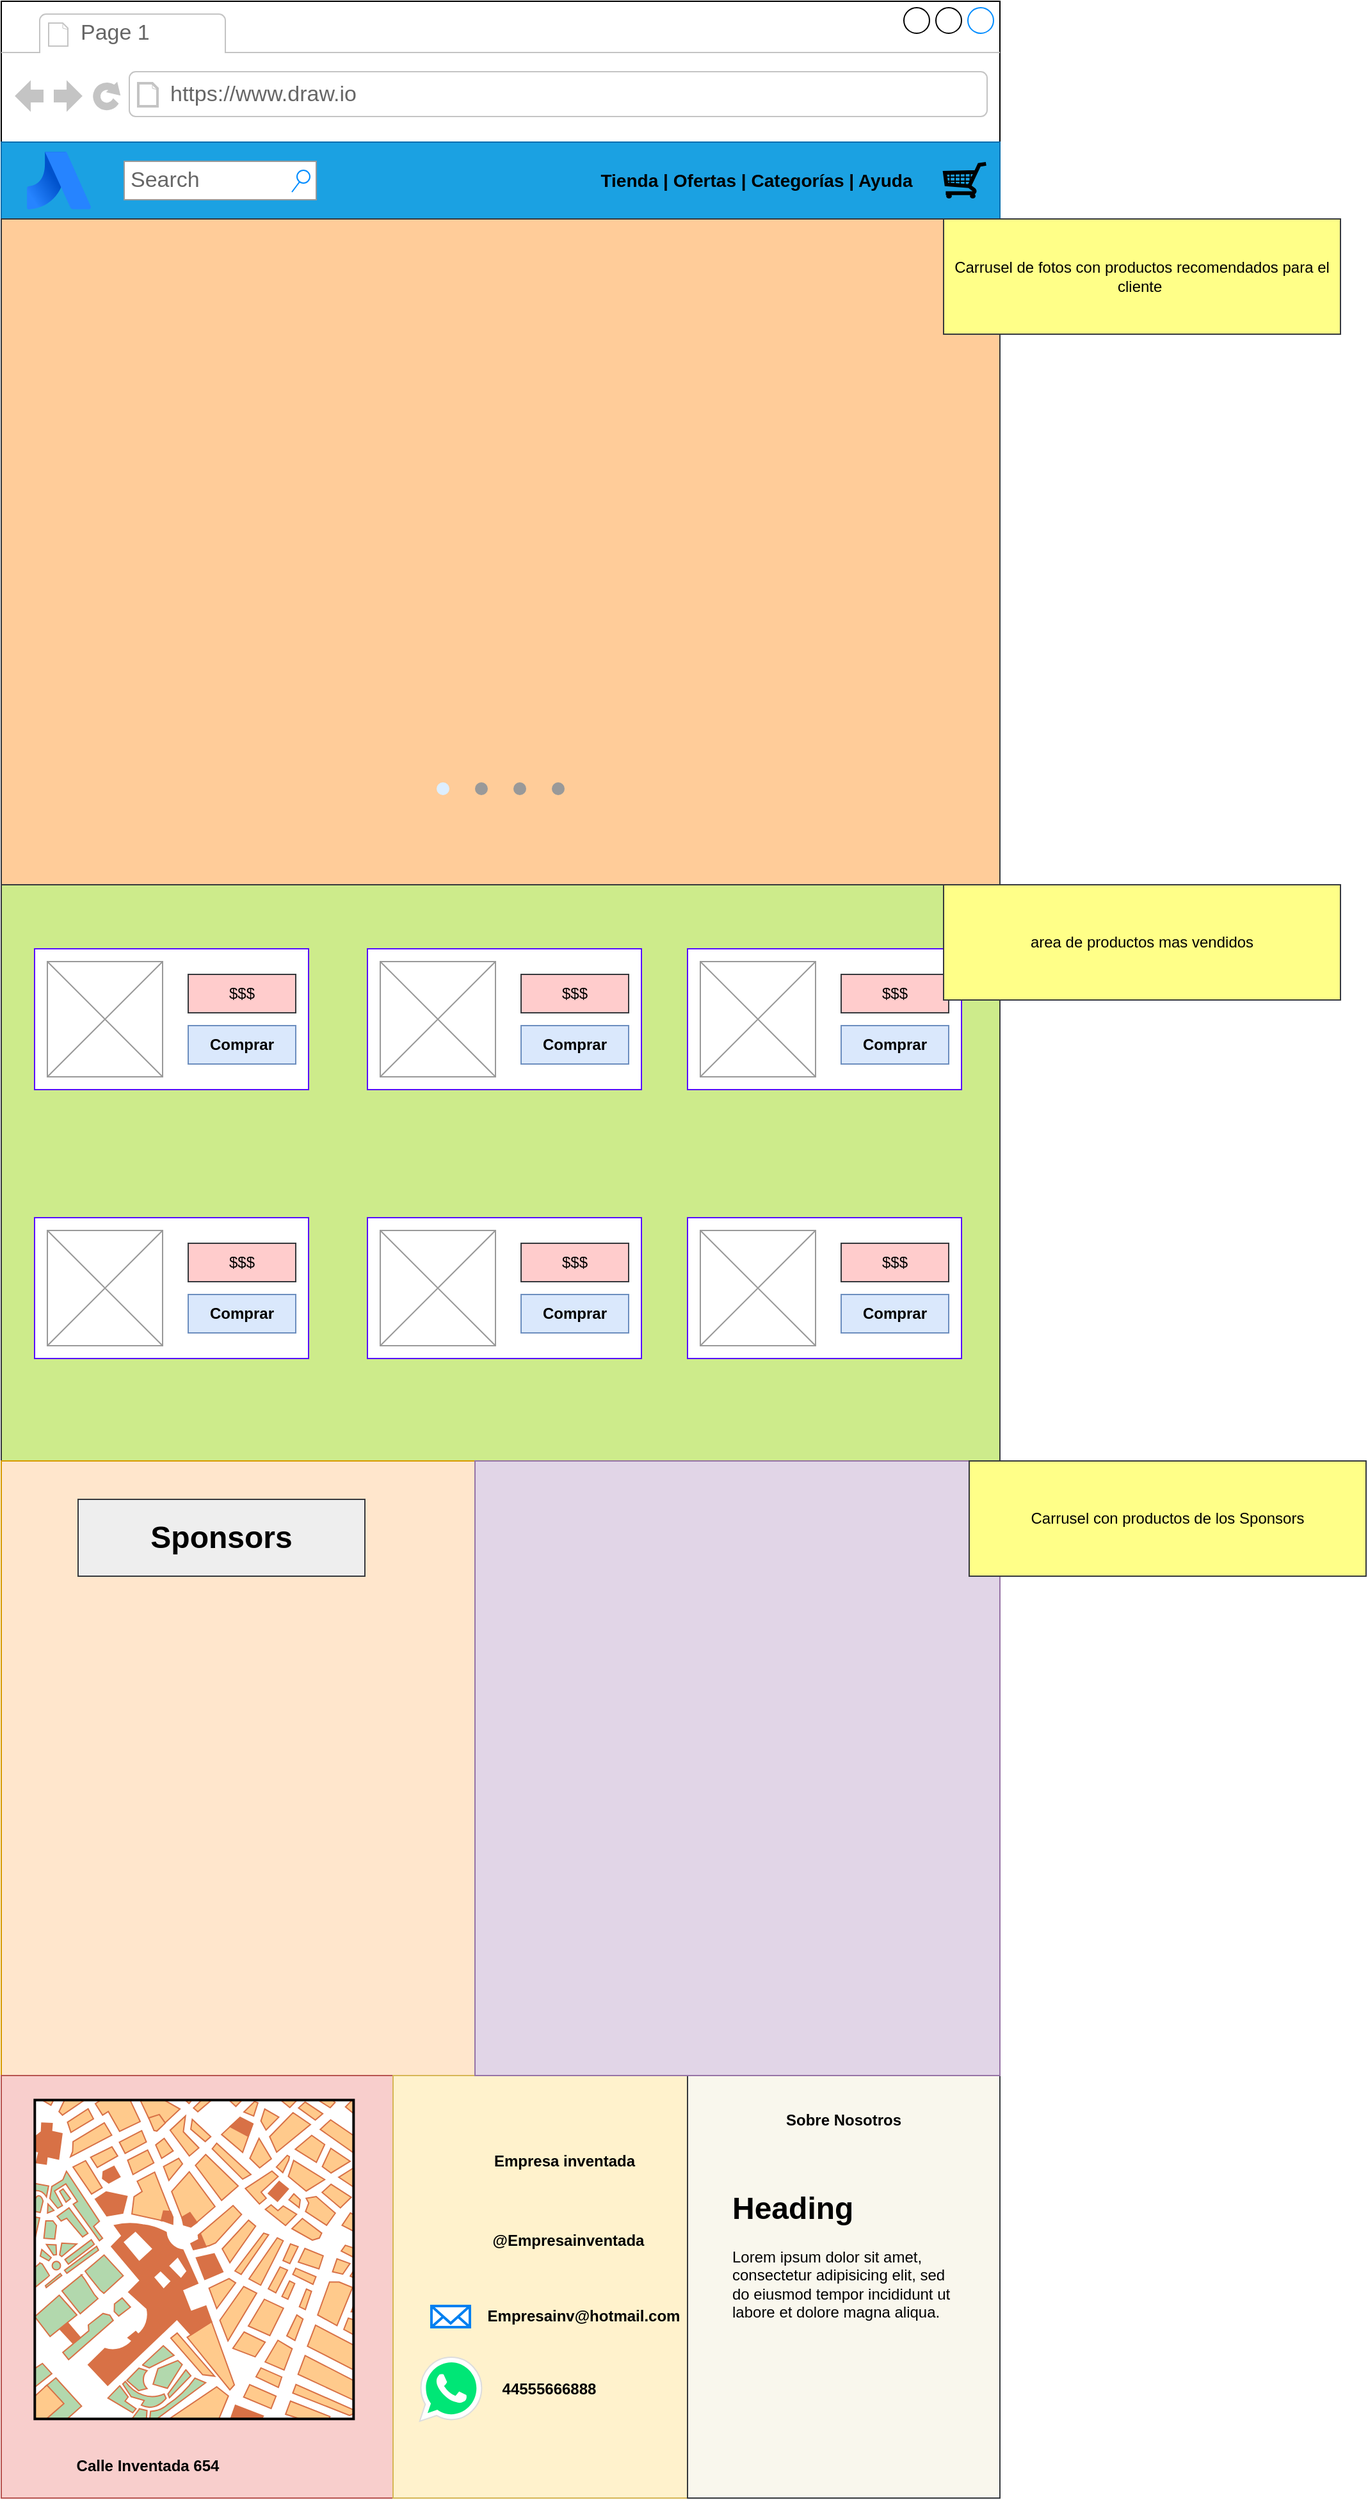 <mxfile version="20.3.6" type="device" pages="2"><diagram id="a4mYpjgTKWFtimoF_nJi" name="Página-1"><mxGraphModel dx="2061" dy="1122" grid="1" gridSize="10" guides="1" tooltips="1" connect="1" arrows="1" fold="1" page="1" pageScale="1" pageWidth="827" pageHeight="1169" math="0" shadow="0"><root><mxCell id="0"/><mxCell id="1" parent="0"/><mxCell id="U2S2tDdE5_V71Ee8Lnu6-1" value="" style="strokeWidth=1;shadow=0;dashed=0;align=center;html=1;shape=mxgraph.mockup.containers.browserWindow;rSize=0;strokeColor2=#008cff;strokeColor3=#c4c4c4;mainText=,;recursiveResize=0;aspect=fixed;" parent="1" vertex="1"><mxGeometry x="34" y="40" width="780" height="1950" as="geometry"/></mxCell><mxCell id="U2S2tDdE5_V71Ee8Lnu6-2" value="Page 1" style="strokeWidth=1;shadow=0;dashed=0;align=center;html=1;shape=mxgraph.mockup.containers.anchor;fontSize=17;fontColor=#666666;align=left;" parent="U2S2tDdE5_V71Ee8Lnu6-1" vertex="1"><mxGeometry x="60" y="12" width="110" height="26" as="geometry"/></mxCell><mxCell id="U2S2tDdE5_V71Ee8Lnu6-3" value="https://www.draw.io" style="strokeWidth=1;shadow=0;dashed=0;align=center;html=1;shape=mxgraph.mockup.containers.anchor;rSize=0;fontSize=17;fontColor=#666666;align=left;" parent="U2S2tDdE5_V71Ee8Lnu6-1" vertex="1"><mxGeometry x="130" y="60" width="250" height="26" as="geometry"/></mxCell><mxCell id="U2S2tDdE5_V71Ee8Lnu6-7" value="" style="rounded=0;whiteSpace=wrap;html=1;fillColor=#1ba1e2;strokeColor=#006EAF;shadow=0;sketch=0;fontColor=#ffffff;" parent="U2S2tDdE5_V71Ee8Lnu6-1" vertex="1"><mxGeometry y="110" width="780" height="60" as="geometry"/></mxCell><mxCell id="U2S2tDdE5_V71Ee8Lnu6-8" value="" style="image;image=img/lib/atlassian/Stride_Logo.svg;shadow=0;sketch=0;strokeColor=default;fillColor=#0000FF;gradientColor=default;" parent="U2S2tDdE5_V71Ee8Lnu6-1" vertex="1"><mxGeometry x="20" y="117.5" width="50" height="45" as="geometry"/></mxCell><mxCell id="U2S2tDdE5_V71Ee8Lnu6-14" value="" style="rounded=0;whiteSpace=wrap;html=1;shadow=0;sketch=0;strokeColor=#36393d;fillColor=#ffcc99;" parent="U2S2tDdE5_V71Ee8Lnu6-1" vertex="1"><mxGeometry y="170" width="780" height="520" as="geometry"/></mxCell><mxCell id="U2S2tDdE5_V71Ee8Lnu6-17" value="" style="rounded=0;whiteSpace=wrap;html=1;shadow=0;sketch=0;strokeColor=#36393d;fillColor=#cdeb8b;" parent="U2S2tDdE5_V71Ee8Lnu6-1" vertex="1"><mxGeometry y="690" width="780" height="450" as="geometry"/></mxCell><mxCell id="U2S2tDdE5_V71Ee8Lnu6-19" value="" style="rounded=0;whiteSpace=wrap;html=1;shadow=0;sketch=0;strokeColor=#570FFF;fontColor=#000000;fillColor=#FFFFFF;gradientColor=#FFFFFF;" parent="U2S2tDdE5_V71Ee8Lnu6-1" vertex="1"><mxGeometry x="26" y="740" width="214" height="110" as="geometry"/></mxCell><mxCell id="U2S2tDdE5_V71Ee8Lnu6-20" value="" style="rounded=0;whiteSpace=wrap;html=1;shadow=0;sketch=0;strokeColor=#570FFF;fontColor=#000000;fillColor=#FFFFFF;gradientColor=#FFFFFF;" parent="U2S2tDdE5_V71Ee8Lnu6-1" vertex="1"><mxGeometry x="286" y="740" width="214" height="110" as="geometry"/></mxCell><mxCell id="U2S2tDdE5_V71Ee8Lnu6-21" value="" style="rounded=0;whiteSpace=wrap;html=1;shadow=0;sketch=0;strokeColor=#570FFF;fontColor=#000000;fillColor=#FFFFFF;gradientColor=#FFFFFF;" parent="U2S2tDdE5_V71Ee8Lnu6-1" vertex="1"><mxGeometry x="26" y="950" width="214" height="110" as="geometry"/></mxCell><mxCell id="U2S2tDdE5_V71Ee8Lnu6-22" value="" style="rounded=0;whiteSpace=wrap;html=1;shadow=0;sketch=0;strokeColor=#570FFF;fontColor=#000000;fillColor=#FFFFFF;gradientColor=#FFFFFF;" parent="U2S2tDdE5_V71Ee8Lnu6-1" vertex="1"><mxGeometry x="286" y="950" width="214" height="110" as="geometry"/></mxCell><mxCell id="U2S2tDdE5_V71Ee8Lnu6-23" value="" style="rounded=0;whiteSpace=wrap;html=1;shadow=0;sketch=0;strokeColor=#570FFF;fontColor=#000000;fillColor=#FFFFFF;gradientColor=#FFFFFF;" parent="U2S2tDdE5_V71Ee8Lnu6-1" vertex="1"><mxGeometry x="536" y="740" width="214" height="110" as="geometry"/></mxCell><mxCell id="U2S2tDdE5_V71Ee8Lnu6-24" value="" style="rounded=0;whiteSpace=wrap;html=1;shadow=0;sketch=0;strokeColor=#570FFF;fontColor=#000000;fillColor=#FFFFFF;gradientColor=#FFFFFF;" parent="U2S2tDdE5_V71Ee8Lnu6-1" vertex="1"><mxGeometry x="536" y="950" width="214" height="110" as="geometry"/></mxCell><mxCell id="U2S2tDdE5_V71Ee8Lnu6-27" value="" style="verticalLabelPosition=bottom;shadow=0;dashed=0;align=center;html=1;verticalAlign=top;strokeWidth=1;shape=mxgraph.mockup.graphics.simpleIcon;strokeColor=#999999;sketch=0;fontColor=#000000;fillColor=#FFFFFF;gradientColor=#FFFFFF;aspect=fixed;" parent="U2S2tDdE5_V71Ee8Lnu6-1" vertex="1"><mxGeometry x="36" y="750" width="90" height="90" as="geometry"/></mxCell><mxCell id="U2S2tDdE5_V71Ee8Lnu6-28" value="" style="verticalLabelPosition=bottom;shadow=0;dashed=0;align=center;html=1;verticalAlign=top;strokeWidth=1;shape=mxgraph.mockup.graphics.simpleIcon;strokeColor=#999999;sketch=0;fontColor=#000000;fillColor=#FFFFFF;gradientColor=#FFFFFF;aspect=fixed;" parent="U2S2tDdE5_V71Ee8Lnu6-1" vertex="1"><mxGeometry x="36" y="960" width="90" height="90" as="geometry"/></mxCell><mxCell id="U2S2tDdE5_V71Ee8Lnu6-29" value="" style="verticalLabelPosition=bottom;shadow=0;dashed=0;align=center;html=1;verticalAlign=top;strokeWidth=1;shape=mxgraph.mockup.graphics.simpleIcon;strokeColor=#999999;sketch=0;fontColor=#000000;fillColor=#FFFFFF;gradientColor=#FFFFFF;aspect=fixed;" parent="U2S2tDdE5_V71Ee8Lnu6-1" vertex="1"><mxGeometry x="296" y="750" width="90" height="90" as="geometry"/></mxCell><mxCell id="U2S2tDdE5_V71Ee8Lnu6-30" value="" style="verticalLabelPosition=bottom;shadow=0;dashed=0;align=center;html=1;verticalAlign=top;strokeWidth=1;shape=mxgraph.mockup.graphics.simpleIcon;strokeColor=#999999;sketch=0;fontColor=#000000;fillColor=#FFFFFF;gradientColor=#FFFFFF;aspect=fixed;" parent="U2S2tDdE5_V71Ee8Lnu6-1" vertex="1"><mxGeometry x="296" y="960" width="90" height="90" as="geometry"/></mxCell><mxCell id="U2S2tDdE5_V71Ee8Lnu6-31" value="" style="verticalLabelPosition=bottom;shadow=0;dashed=0;align=center;html=1;verticalAlign=top;strokeWidth=1;shape=mxgraph.mockup.graphics.simpleIcon;strokeColor=#999999;sketch=0;fontColor=#000000;fillColor=#FFFFFF;gradientColor=#FFFFFF;aspect=fixed;" parent="U2S2tDdE5_V71Ee8Lnu6-1" vertex="1"><mxGeometry x="546" y="750" width="90" height="90" as="geometry"/></mxCell><mxCell id="U2S2tDdE5_V71Ee8Lnu6-32" value="" style="verticalLabelPosition=bottom;shadow=0;dashed=0;align=center;html=1;verticalAlign=top;strokeWidth=1;shape=mxgraph.mockup.graphics.simpleIcon;strokeColor=#999999;sketch=0;fontColor=#000000;fillColor=#FFFFFF;gradientColor=#FFFFFF;aspect=fixed;" parent="U2S2tDdE5_V71Ee8Lnu6-1" vertex="1"><mxGeometry x="546" y="960" width="90" height="90" as="geometry"/></mxCell><mxCell id="U2S2tDdE5_V71Ee8Lnu6-34" value="$$$" style="rounded=0;whiteSpace=wrap;html=1;shadow=0;sketch=0;strokeColor=#36393d;fillColor=#ffcccc;" parent="U2S2tDdE5_V71Ee8Lnu6-1" vertex="1"><mxGeometry x="146" y="760" width="84" height="30" as="geometry"/></mxCell><mxCell id="U2S2tDdE5_V71Ee8Lnu6-35" value="$$$" style="rounded=0;whiteSpace=wrap;html=1;shadow=0;sketch=0;strokeColor=#36393d;fillColor=#ffcccc;" parent="U2S2tDdE5_V71Ee8Lnu6-1" vertex="1"><mxGeometry x="146" y="970" width="84" height="30" as="geometry"/></mxCell><mxCell id="U2S2tDdE5_V71Ee8Lnu6-36" value="$$$" style="rounded=0;whiteSpace=wrap;html=1;shadow=0;sketch=0;strokeColor=#36393d;fillColor=#ffcccc;" parent="U2S2tDdE5_V71Ee8Lnu6-1" vertex="1"><mxGeometry x="406" y="760" width="84" height="30" as="geometry"/></mxCell><mxCell id="U2S2tDdE5_V71Ee8Lnu6-37" value="$$$" style="rounded=0;whiteSpace=wrap;html=1;shadow=0;sketch=0;strokeColor=#36393d;fillColor=#ffcccc;" parent="U2S2tDdE5_V71Ee8Lnu6-1" vertex="1"><mxGeometry x="406" y="970" width="84" height="30" as="geometry"/></mxCell><mxCell id="U2S2tDdE5_V71Ee8Lnu6-38" value="$$$" style="rounded=0;whiteSpace=wrap;html=1;shadow=0;sketch=0;strokeColor=#36393d;fillColor=#ffcccc;" parent="U2S2tDdE5_V71Ee8Lnu6-1" vertex="1"><mxGeometry x="656" y="760" width="84" height="30" as="geometry"/></mxCell><mxCell id="U2S2tDdE5_V71Ee8Lnu6-39" value="$$$" style="rounded=0;whiteSpace=wrap;html=1;shadow=0;sketch=0;strokeColor=#36393d;fillColor=#ffcccc;" parent="U2S2tDdE5_V71Ee8Lnu6-1" vertex="1"><mxGeometry x="656" y="970" width="84" height="30" as="geometry"/></mxCell><mxCell id="U2S2tDdE5_V71Ee8Lnu6-41" value="" style="verticalLabelPosition=bottom;shadow=0;dashed=0;align=center;html=1;verticalAlign=top;strokeWidth=1;shape=mxgraph.mockup.misc.shoppingCart;strokeColor=#000000;sketch=0;fontColor=#000000;fillColor=#FFFFFF;gradientColor=#FFFFFF;" parent="U2S2tDdE5_V71Ee8Lnu6-1" vertex="1"><mxGeometry x="736" y="126.25" width="34" height="27.5" as="geometry"/></mxCell><mxCell id="U2S2tDdE5_V71Ee8Lnu6-42" value="" style="rounded=0;whiteSpace=wrap;html=1;shadow=0;sketch=0;fillColor=#ffe6cc;strokeColor=#d79b00;" parent="U2S2tDdE5_V71Ee8Lnu6-1" vertex="1"><mxGeometry y="1140" width="780" height="480" as="geometry"/></mxCell><mxCell id="U2S2tDdE5_V71Ee8Lnu6-43" value="" style="rounded=0;whiteSpace=wrap;html=1;shadow=0;sketch=0;strokeColor=#b85450;fillColor=#f8cecc;" parent="U2S2tDdE5_V71Ee8Lnu6-1" vertex="1"><mxGeometry y="1620" width="780" height="330" as="geometry"/></mxCell><mxCell id="U2S2tDdE5_V71Ee8Lnu6-44" value="" style="verticalLabelPosition=bottom;shadow=0;dashed=0;align=center;html=1;verticalAlign=top;strokeWidth=1;shape=mxgraph.mockup.misc.map;sketch=0;strokeColor=#000000;fontColor=#000000;fillColor=#FFFFFF;gradientColor=#FFFFFF;" parent="U2S2tDdE5_V71Ee8Lnu6-1" vertex="1"><mxGeometry x="26" y="1639" width="250" height="250" as="geometry"/></mxCell><mxCell id="U2S2tDdE5_V71Ee8Lnu6-45" value="" style="rounded=0;whiteSpace=wrap;html=1;shadow=0;sketch=0;strokeColor=#d6b656;fillColor=#fff2cc;" parent="U2S2tDdE5_V71Ee8Lnu6-1" vertex="1"><mxGeometry x="306" y="1620" width="474" height="330" as="geometry"/></mxCell><mxCell id="8mQyk6jewDkDxb8WkzHs-1" value="&lt;b&gt;Comprar&lt;/b&gt;" style="rounded=0;whiteSpace=wrap;html=1;fillColor=#dae8fc;strokeColor=#6c8ebf;" parent="U2S2tDdE5_V71Ee8Lnu6-1" vertex="1"><mxGeometry x="656" y="800" width="84" height="30" as="geometry"/></mxCell><mxCell id="8mQyk6jewDkDxb8WkzHs-3" value="&lt;b&gt;Comprar&lt;/b&gt;" style="rounded=0;whiteSpace=wrap;html=1;fillColor=#dae8fc;strokeColor=#6c8ebf;" parent="U2S2tDdE5_V71Ee8Lnu6-1" vertex="1"><mxGeometry x="406" y="800" width="84" height="30" as="geometry"/></mxCell><mxCell id="8mQyk6jewDkDxb8WkzHs-4" value="&lt;b&gt;Comprar&lt;/b&gt;" style="rounded=0;whiteSpace=wrap;html=1;fillColor=#dae8fc;strokeColor=#6c8ebf;" parent="U2S2tDdE5_V71Ee8Lnu6-1" vertex="1"><mxGeometry x="146" y="800" width="84" height="30" as="geometry"/></mxCell><mxCell id="8mQyk6jewDkDxb8WkzHs-5" value="&lt;b&gt;Comprar&lt;/b&gt;" style="rounded=0;whiteSpace=wrap;html=1;fillColor=#dae8fc;strokeColor=#6c8ebf;" parent="U2S2tDdE5_V71Ee8Lnu6-1" vertex="1"><mxGeometry x="146" y="1010" width="84" height="30" as="geometry"/></mxCell><mxCell id="8mQyk6jewDkDxb8WkzHs-6" value="&lt;b&gt;Comprar&lt;/b&gt;" style="rounded=0;whiteSpace=wrap;html=1;fillColor=#dae8fc;strokeColor=#6c8ebf;" parent="U2S2tDdE5_V71Ee8Lnu6-1" vertex="1"><mxGeometry x="406" y="1010" width="84" height="30" as="geometry"/></mxCell><mxCell id="8mQyk6jewDkDxb8WkzHs-7" value="&lt;b&gt;Comprar&lt;/b&gt;" style="rounded=0;whiteSpace=wrap;html=1;fillColor=#dae8fc;strokeColor=#6c8ebf;" parent="U2S2tDdE5_V71Ee8Lnu6-1" vertex="1"><mxGeometry x="656" y="1010" width="84" height="30" as="geometry"/></mxCell><mxCell id="8mQyk6jewDkDxb8WkzHs-8" value="" style="shape=image;html=1;verticalAlign=top;verticalLabelPosition=bottom;labelBackgroundColor=#ffffff;imageAspect=0;aspect=fixed;image=https://cdn1.iconfinder.com/data/icons/social-media-2285/512/Colored_Facebook3_svg-128.png" parent="U2S2tDdE5_V71Ee8Lnu6-1" vertex="1"><mxGeometry x="334" y="1670" width="34" height="34" as="geometry"/></mxCell><mxCell id="8mQyk6jewDkDxb8WkzHs-9" value="" style="shape=image;html=1;verticalAlign=top;verticalLabelPosition=bottom;labelBackgroundColor=#ffffff;imageAspect=0;aspect=fixed;image=https://cdn3.iconfinder.com/data/icons/2018-social-media-logotypes/1000/2018_social_media_popular_app_logo_instagram-128.png" parent="U2S2tDdE5_V71Ee8Lnu6-1" vertex="1"><mxGeometry x="334" y="1730" width="38" height="38" as="geometry"/></mxCell><mxCell id="OIxrFdtnJdcfv40YGBe1-1" value="" style="verticalLabelPosition=bottom;shadow=0;dashed=0;align=center;html=1;verticalAlign=top;strokeWidth=1;shape=mxgraph.mockup.navigation.pageControl;fillColor=#999999;strokeColor=#ddeeff;" parent="U2S2tDdE5_V71Ee8Lnu6-1" vertex="1"><mxGeometry x="340" y="600" width="100" height="30" as="geometry"/></mxCell><mxCell id="OIxrFdtnJdcfv40YGBe1-3" value="&lt;b&gt;Empresa inventada&lt;/b&gt;" style="text;html=1;strokeColor=none;fillColor=none;align=center;verticalAlign=middle;whiteSpace=wrap;rounded=0;" parent="U2S2tDdE5_V71Ee8Lnu6-1" vertex="1"><mxGeometry x="380" y="1672" width="120" height="30" as="geometry"/></mxCell><mxCell id="OIxrFdtnJdcfv40YGBe1-4" value="&lt;b&gt;@Empresainventada&lt;/b&gt;" style="text;html=1;strokeColor=none;fillColor=none;align=center;verticalAlign=middle;whiteSpace=wrap;rounded=0;" parent="U2S2tDdE5_V71Ee8Lnu6-1" vertex="1"><mxGeometry x="386" y="1734" width="114" height="30" as="geometry"/></mxCell><mxCell id="OIxrFdtnJdcfv40YGBe1-5" value="&lt;h3 style=&quot;color: rgb(255, 255, 255);&quot;&gt;&lt;font color=&quot;#000000&quot;&gt;Tienda | Ofertas | Categorías | Ayuda&lt;/font&gt;&lt;/h3&gt;" style="text;html=1;strokeColor=none;fillColor=none;align=center;verticalAlign=middle;whiteSpace=wrap;rounded=0;" parent="U2S2tDdE5_V71Ee8Lnu6-1" vertex="1"><mxGeometry x="430" y="121.88" width="320" height="36.25" as="geometry"/></mxCell><mxCell id="s-TnAAjZtrkFu3ykckID-22" value="&lt;h1&gt;Sponsors&lt;/h1&gt;" style="rounded=0;whiteSpace=wrap;html=1;fillColor=#eeeeee;strokeColor=#36393d;" parent="U2S2tDdE5_V71Ee8Lnu6-1" vertex="1"><mxGeometry x="60" y="1170" width="224" height="60" as="geometry"/></mxCell><mxCell id="s-TnAAjZtrkFu3ykckID-23" value="" style="shape=image;html=1;verticalAlign=top;verticalLabelPosition=bottom;labelBackgroundColor=#ffffff;imageAspect=0;aspect=fixed;image=https://cdn1.iconfinder.com/data/icons/KDE_Crystal_Diamond_2.5_Classical_Mod/128x128/apps/kcmprocessor.png" parent="U2S2tDdE5_V71Ee8Lnu6-1" vertex="1"><mxGeometry x="26" y="1260" width="128" height="128" as="geometry"/></mxCell><mxCell id="s-TnAAjZtrkFu3ykckID-25" value="" style="shape=image;html=1;verticalAlign=top;verticalLabelPosition=bottom;labelBackgroundColor=#ffffff;imageAspect=0;aspect=fixed;image=https://cdn1.iconfinder.com/data/icons/KDE_Crystal_Diamond_2.5_Classical_Mod/128x128/apps/kcmprocessor.png" parent="U2S2tDdE5_V71Ee8Lnu6-1" vertex="1"><mxGeometry x="206" y="1260" width="128" height="128" as="geometry"/></mxCell><mxCell id="s-TnAAjZtrkFu3ykckID-27" value="" style="shape=image;html=1;verticalAlign=top;verticalLabelPosition=bottom;labelBackgroundColor=#ffffff;imageAspect=0;aspect=fixed;image=https://cdn1.iconfinder.com/data/icons/KDE_Crystal_Diamond_2.5_Classical_Mod/128x128/apps/kcmprocessor.png" parent="U2S2tDdE5_V71Ee8Lnu6-1" vertex="1"><mxGeometry x="26" y="1430" width="128" height="128" as="geometry"/></mxCell><mxCell id="s-TnAAjZtrkFu3ykckID-28" value="" style="shape=image;html=1;verticalAlign=top;verticalLabelPosition=bottom;labelBackgroundColor=#ffffff;imageAspect=0;aspect=fixed;image=https://cdn1.iconfinder.com/data/icons/KDE_Crystal_Diamond_2.5_Classical_Mod/128x128/apps/kcmprocessor.png" parent="U2S2tDdE5_V71Ee8Lnu6-1" vertex="1"><mxGeometry x="202" y="1430" width="128" height="128" as="geometry"/></mxCell><mxCell id="s-TnAAjZtrkFu3ykckID-32" value="" style="rounded=0;whiteSpace=wrap;html=1;fillColor=#f9f7ed;strokeColor=#36393d;" parent="U2S2tDdE5_V71Ee8Lnu6-1" vertex="1"><mxGeometry x="536" y="1620" width="244" height="330" as="geometry"/></mxCell><mxCell id="s-TnAAjZtrkFu3ykckID-33" value="" style="html=1;verticalLabelPosition=bottom;align=center;labelBackgroundColor=#ffffff;verticalAlign=top;strokeWidth=2;strokeColor=#0080F0;shadow=0;dashed=0;shape=mxgraph.ios7.icons.mail;" parent="U2S2tDdE5_V71Ee8Lnu6-1" vertex="1"><mxGeometry x="336" y="1800" width="30" height="16.5" as="geometry"/></mxCell><mxCell id="s-TnAAjZtrkFu3ykckID-34" value="&lt;b&gt;Empresainv@hotmail.com&lt;/b&gt;" style="text;html=1;strokeColor=none;fillColor=none;align=center;verticalAlign=middle;whiteSpace=wrap;rounded=0;" parent="U2S2tDdE5_V71Ee8Lnu6-1" vertex="1"><mxGeometry x="380" y="1793.25" width="150" height="30" as="geometry"/></mxCell><mxCell id="s-TnAAjZtrkFu3ykckID-36" value="" style="dashed=0;outlineConnect=0;html=1;align=center;labelPosition=center;verticalLabelPosition=bottom;verticalAlign=top;shape=mxgraph.weblogos.whatsapp;fillColor=#00E676;strokeColor=#dddddd" parent="U2S2tDdE5_V71Ee8Lnu6-1" vertex="1"><mxGeometry x="326.8" y="1840" width="48.4" height="50" as="geometry"/></mxCell><mxCell id="s-TnAAjZtrkFu3ykckID-37" value="&lt;b&gt;44555666888&lt;/b&gt;" style="text;html=1;strokeColor=none;fillColor=none;align=center;verticalAlign=middle;whiteSpace=wrap;rounded=0;" parent="U2S2tDdE5_V71Ee8Lnu6-1" vertex="1"><mxGeometry x="386" y="1850" width="84" height="30" as="geometry"/></mxCell><mxCell id="s-TnAAjZtrkFu3ykckID-38" value="Sobre Nosotros" style="text;html=1;strokeColor=none;fillColor=none;align=center;verticalAlign=middle;whiteSpace=wrap;rounded=0;fontStyle=1" parent="U2S2tDdE5_V71Ee8Lnu6-1" vertex="1"><mxGeometry x="556" y="1640" width="204" height="30" as="geometry"/></mxCell><mxCell id="s-TnAAjZtrkFu3ykckID-39" value="&lt;h1&gt;Heading&lt;/h1&gt;&lt;p&gt;Lorem ipsum dolor sit amet, consectetur adipisicing elit, sed do eiusmod tempor incididunt ut labore et dolore magna aliqua.&lt;/p&gt;" style="text;html=1;strokeColor=none;fillColor=none;spacing=5;spacingTop=-20;whiteSpace=wrap;overflow=hidden;rounded=0;" parent="U2S2tDdE5_V71Ee8Lnu6-1" vertex="1"><mxGeometry x="566" y="1704" width="190" height="120" as="geometry"/></mxCell><mxCell id="s-TnAAjZtrkFu3ykckID-40" value="" style="rounded=0;whiteSpace=wrap;html=1;fillColor=#e1d5e7;strokeColor=#9673a6;" parent="U2S2tDdE5_V71Ee8Lnu6-1" vertex="1"><mxGeometry x="370" y="1140" width="410" height="480" as="geometry"/></mxCell><mxCell id="s-TnAAjZtrkFu3ykckID-43" value="" style="shape=image;html=1;verticalAlign=top;verticalLabelPosition=bottom;labelBackgroundColor=#ffffff;imageAspect=0;aspect=fixed;image=https://cdn2.iconfinder.com/data/icons/essential-web-3/50/layout-carousel-edit-adjust-organize-128.png" parent="U2S2tDdE5_V71Ee8Lnu6-1" vertex="1"><mxGeometry x="380" y="1185" width="390" height="390" as="geometry"/></mxCell><mxCell id="WzHVkkinsAB-i9ZgAfS1-1" value="" style="shape=image;html=1;verticalAlign=top;verticalLabelPosition=bottom;labelBackgroundColor=#ffffff;imageAspect=0;aspect=fixed;image=https://cdn4.iconfinder.com/data/icons/evil-icons-user-interface/64/location-128.png" parent="U2S2tDdE5_V71Ee8Lnu6-1" vertex="1"><mxGeometry x="20" y="1905.5" width="34.5" height="34.5" as="geometry"/></mxCell><mxCell id="WzHVkkinsAB-i9ZgAfS1-2" value="&lt;b&gt;Calle Inventada 654&lt;/b&gt;" style="text;html=1;strokeColor=none;fillColor=none;align=center;verticalAlign=middle;whiteSpace=wrap;rounded=0;" parent="U2S2tDdE5_V71Ee8Lnu6-1" vertex="1"><mxGeometry x="54.5" y="1910" width="119" height="30" as="geometry"/></mxCell><mxCell id="JFoxTCf2GzWkorgYUv0U-2" value="" style="shape=image;html=1;verticalAlign=top;verticalLabelPosition=bottom;labelBackgroundColor=#ffffff;imageAspect=0;image=https://cdn2.iconfinder.com/data/icons/essential-web-3/50/layout-carousel-edit-adjust-organize-128.png" parent="U2S2tDdE5_V71Ee8Lnu6-1" vertex="1"><mxGeometry x="75" y="240" width="630" height="360" as="geometry"/></mxCell><mxCell id="U2S2tDdE5_V71Ee8Lnu6-18" value="area de productos mas vendidos" style="rounded=0;whiteSpace=wrap;html=1;shadow=0;sketch=0;strokeColor=#36393d;fillColor=#ffff88;" parent="1" vertex="1"><mxGeometry x="770" y="730" width="310" height="90" as="geometry"/></mxCell><mxCell id="U2S2tDdE5_V71Ee8Lnu6-25" value="Carrusel de fotos con productos recomendados para el cliente&amp;nbsp;" style="rounded=0;whiteSpace=wrap;html=1;shadow=0;sketch=0;strokeColor=#36393d;fillColor=#ffff88;" parent="1" vertex="1"><mxGeometry x="770" y="210" width="310" height="90" as="geometry"/></mxCell><mxCell id="mt40uXy2r6_NOsrgc9mS-1" value="Search" style="strokeWidth=1;shadow=0;dashed=0;align=center;html=1;shape=mxgraph.mockup.forms.searchBox;strokeColor=#999999;mainText=;strokeColor2=#008cff;fontColor=#666666;fontSize=17;align=left;spacingLeft=3;" parent="1" vertex="1"><mxGeometry x="130" y="165" width="150" height="30" as="geometry"/></mxCell><mxCell id="JFoxTCf2GzWkorgYUv0U-1" value="Carrusel con productos de los Sponsors" style="rounded=0;whiteSpace=wrap;html=1;shadow=0;sketch=0;strokeColor=#36393d;fillColor=#ffff88;" parent="1" vertex="1"><mxGeometry x="790" y="1180" width="310" height="90" as="geometry"/></mxCell></root></mxGraphModel></diagram><diagram id="lWgLO40y2XPavZ1OfHjL" name="Página-2"><mxGraphModel dx="2062" dy="1154" grid="1" gridSize="10" guides="1" tooltips="1" connect="1" arrows="1" fold="1" page="1" pageScale="1" pageWidth="827" pageHeight="1169" math="0" shadow="0"><root><mxCell id="0"/><mxCell id="1" parent="0"/><mxCell id="Ayz6Kl9YXsOTlZN_5ioT-1" value="" style="strokeWidth=1;shadow=0;dashed=0;align=center;html=1;shape=mxgraph.mockup.containers.browserWindow;rSize=0;strokeColor=#666666;strokeColor2=#008cff;strokeColor3=#c4c4c4;mainText=,;recursiveResize=0;" vertex="1" parent="1"><mxGeometry x="40" y="40" width="780" height="1080" as="geometry"/></mxCell><mxCell id="Ayz6Kl9YXsOTlZN_5ioT-2" value="Page 1" style="strokeWidth=1;shadow=0;dashed=0;align=center;html=1;shape=mxgraph.mockup.containers.anchor;fontSize=17;fontColor=#666666;align=left;" vertex="1" parent="Ayz6Kl9YXsOTlZN_5ioT-1"><mxGeometry x="60" y="12" width="110" height="26" as="geometry"/></mxCell><mxCell id="Ayz6Kl9YXsOTlZN_5ioT-3" value="https://www.draw.io" style="strokeWidth=1;shadow=0;dashed=0;align=center;html=1;shape=mxgraph.mockup.containers.anchor;rSize=0;fontSize=17;fontColor=#666666;align=left;" vertex="1" parent="Ayz6Kl9YXsOTlZN_5ioT-1"><mxGeometry x="130" y="60" width="250" height="26" as="geometry"/></mxCell><mxCell id="K3FJhCwTREUeW16sEqpS-1" value="" style="rounded=0;whiteSpace=wrap;html=1;fillColor=#1ba1e2;strokeColor=#006EAF;shadow=0;sketch=0;fontColor=#ffffff;" vertex="1" parent="Ayz6Kl9YXsOTlZN_5ioT-1"><mxGeometry y="110" width="780" height="60" as="geometry"/></mxCell><mxCell id="yrH5WZFdnViwddsnnx8X-2" value="Search" style="strokeWidth=1;shadow=0;dashed=0;align=center;html=1;shape=mxgraph.mockup.forms.searchBox;strokeColor=#999999;mainText=;strokeColor2=#008cff;fontColor=#666666;fontSize=17;align=left;spacingLeft=3;" vertex="1" parent="Ayz6Kl9YXsOTlZN_5ioT-1"><mxGeometry x="90" y="125" width="150" height="30" as="geometry"/></mxCell><mxCell id="r4cIIrZ3LLuj65MlTrxo-1" value="" style="image;image=img/lib/atlassian/Stride_Logo.svg;shadow=0;sketch=0;strokeColor=default;fillColor=#0000FF;gradientColor=default;" vertex="1" parent="1"><mxGeometry x="54" y="157.5" width="50" height="45" as="geometry"/></mxCell><mxCell id="iP-caexjiXQPJx2IG3tf-1" value="" style="verticalLabelPosition=bottom;shadow=0;dashed=0;align=center;html=1;verticalAlign=top;strokeWidth=1;shape=mxgraph.mockup.misc.shoppingCart;strokeColor=#000000;sketch=0;fontColor=#000000;fillColor=#FFFFFF;gradientColor=#FFFFFF;" vertex="1" parent="1"><mxGeometry x="770" y="166.25" width="34" height="27.5" as="geometry"/></mxCell><mxCell id="yrH5WZFdnViwddsnnx8X-1" value="" style="rounded=0;whiteSpace=wrap;html=1;fillColor=#f8cecc;strokeColor=#b85450;" vertex="1" parent="1"><mxGeometry x="40" y="210" width="780" height="910" as="geometry"/></mxCell><mxCell id="_8fzw8995JGmKTGvwei8-1" value="" style="verticalLabelPosition=bottom;shadow=0;dashed=0;align=center;html=1;verticalAlign=top;strokeWidth=1;shape=mxgraph.mockup.graphics.simpleIcon;strokeColor=#999999;" vertex="1" parent="1"><mxGeometry x="80" y="330" width="390" height="370" as="geometry"/></mxCell><mxCell id="k-WqrgXTMM5e-FrkDcWA-2" value="&lt;h2&gt;Comprar&lt;/h2&gt;" style="rounded=1;whiteSpace=wrap;html=1;fillColor=#fff2cc;strokeColor=#d6b656;" vertex="1" parent="1"><mxGeometry x="520" y="600" width="230" height="80" as="geometry"/></mxCell><mxCell id="k-WqrgXTMM5e-FrkDcWA-6" value="&lt;table cellpadding=&quot;0&quot; cellspacing=&quot;0&quot; style=&quot;width:100%;height:100%;&quot;&gt;&lt;tr&gt;&lt;td style=&quot;width:85%&quot;&gt;100&lt;/td&gt;&lt;td style=&quot;width:15%&quot;&gt;&lt;/td&gt;&lt;/tr&gt;&lt;/table&gt;" style="strokeWidth=1;shadow=0;dashed=0;align=center;html=1;shape=mxgraph.mockup.forms.spinner;strokeColor=#999999;spinLayout=right;spinStyle=normal;adjStyle=triangle;fillColor=#aaddff;fontSize=17;fontColor=#666666;mainText=;html=1;overflow=fill;" vertex="1" parent="1"><mxGeometry x="520" y="380" width="90" height="40" as="geometry"/></mxCell><mxCell id="k-WqrgXTMM5e-FrkDcWA-7" value="&lt;h1&gt;$$$&lt;/h1&gt;" style="rounded=1;whiteSpace=wrap;html=1;fillColor=#d5e8d4;strokeColor=#82b366;" vertex="1" parent="1"><mxGeometry x="520" y="460" width="240" height="80" as="geometry"/></mxCell><mxCell id="k-WqrgXTMM5e-FrkDcWA-15" value="" style="rounded=0;whiteSpace=wrap;html=1;fillColor=#e1d5e7;strokeColor=#9673a6;" vertex="1" parent="1"><mxGeometry x="80" y="790" width="710" height="310" as="geometry"/></mxCell><mxCell id="k-WqrgXTMM5e-FrkDcWA-16" value="Comentarios sobre el producto" style="rounded=0;whiteSpace=wrap;html=1;fillColor=#ffff88;strokeColor=#36393d;" vertex="1" parent="1"><mxGeometry x="780" y="790" width="240" height="70" as="geometry"/></mxCell><mxCell id="k-WqrgXTMM5e-FrkDcWA-22" value="" style="shape=mxgraph.ios7.icons.user;fillColor=#ffffff;strokeColor=#253858" vertex="1" parent="1"><mxGeometry x="100" y="820" width="32" height="32" as="geometry"/></mxCell><mxCell id="k-WqrgXTMM5e-FrkDcWA-23" value="Jim Bunnings" style="html=1;fillColor=none;strokeColor=none;fontSize=12;align=left;fontColor=#000000;whiteSpace=wrap" vertex="1" parent="1"><mxGeometry x="140" y="820" width="90" height="20" as="geometry"/></mxCell><mxCell id="k-WqrgXTMM5e-FrkDcWA-24" value="AUTHOR" style="rounded=1;arcSize=5;fillColor=#F2F3F5;strokeColor=none;fontColor=#596780;align=center;verticalAlign=middle;whiteSpace=wrap;fontSize=10;fontStyle=1;html=1" vertex="1" parent="1"><mxGeometry x="225" y="820" width="55" height="20" as="geometry"/></mxCell><mxCell id="k-WqrgXTMM5e-FrkDcWA-25" value="30, August 2016" style="html=1;fillColor=none;strokeColor=none;fontSize=12;align=left;fontColor=#596780;whiteSpace=wrap" vertex="1" parent="1"><mxGeometry x="290" y="820" width="110" height="20" as="geometry"/></mxCell><mxCell id="k-WqrgXTMM5e-FrkDcWA-26" value="Thanks for the write-up." style="html=1;fillColor=none;strokeColor=none;fontSize=12;align=left;fontColor=#000000;whiteSpace=wrap" vertex="1" parent="1"><mxGeometry x="140" y="840" width="240" height="20" as="geometry"/></mxCell><mxCell id="k-WqrgXTMM5e-FrkDcWA-27" value="You&amp;apos;ve mentioned the reasons for changing the name. But what were the reasons for holding onto the old name so long? I remember &lt;font color=&quot;#4c9aff&quot; style=&quot;background-color: rgb(244 , 245 , 247)&quot;&gt;@Jesse Byler&lt;/font&gt; suggesting the name change back in January in: Re: Y U NO use Confluence" style="html=1;fillColor=none;strokeColor=none;fontSize=12;align=left;fontColor=#000000;whiteSpace=wrap;verticalAlign=top" vertex="1" parent="1"><mxGeometry x="140" y="865" width="430" height="60" as="geometry"/></mxCell><mxCell id="k-WqrgXTMM5e-FrkDcWA-28" value="Reply &amp;#8226; Edit &amp;#8226; Delete &amp;#8226; Like" style="html=1;fillColor=none;strokeColor=none;fontSize=12;align=left;fontColor=#596780;whiteSpace=wrap" vertex="1" parent="1"><mxGeometry x="140" y="925" width="240" height="20" as="geometry"/></mxCell><mxCell id="k-WqrgXTMM5e-FrkDcWA-29" value="" style="verticalLabelPosition=bottom;shadow=0;dashed=0;align=center;html=1;verticalAlign=top;strokeWidth=1;shape=mxgraph.mockup.misc.rating;strokeColor=#999999;fillColor=#ffff00;emptyFillColor=#ffffff;grade=4;ratingScale=5;ratingStyle=star;" vertex="1" parent="1"><mxGeometry x="520" y="330" width="225" height="30" as="geometry"/></mxCell><mxCell id="q7X4aoqI3xOCZLvF4Hjw-1" value="&lt;h3 style=&quot;color: rgb(255, 255, 255);&quot;&gt;&lt;font color=&quot;#000000&quot;&gt;Tienda | Ofertas | Categorías | Ayuda&lt;/font&gt;&lt;/h3&gt;" style="text;html=1;strokeColor=none;fillColor=none;align=center;verticalAlign=middle;whiteSpace=wrap;rounded=0;" vertex="1" parent="1"><mxGeometry x="464" y="161.88" width="320" height="36.25" as="geometry"/></mxCell></root></mxGraphModel></diagram></mxfile>